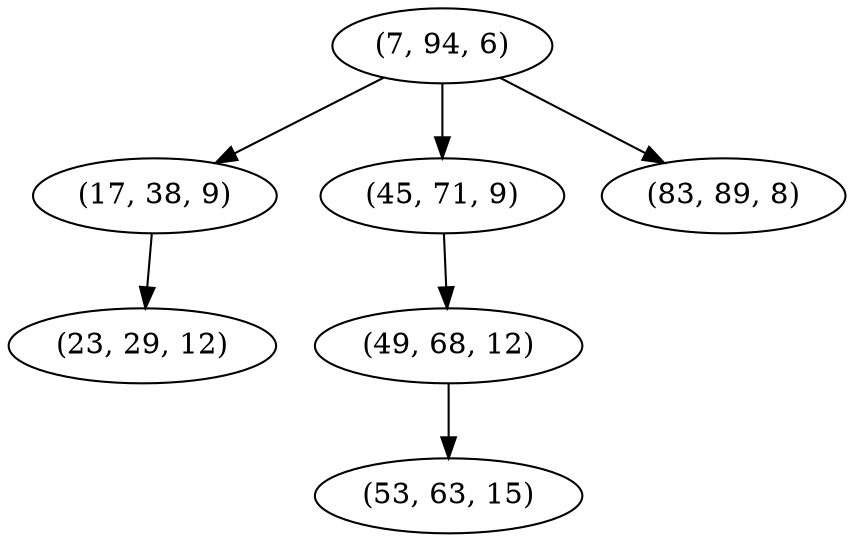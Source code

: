digraph tree {
    "(7, 94, 6)";
    "(17, 38, 9)";
    "(23, 29, 12)";
    "(45, 71, 9)";
    "(49, 68, 12)";
    "(53, 63, 15)";
    "(83, 89, 8)";
    "(7, 94, 6)" -> "(17, 38, 9)";
    "(7, 94, 6)" -> "(45, 71, 9)";
    "(7, 94, 6)" -> "(83, 89, 8)";
    "(17, 38, 9)" -> "(23, 29, 12)";
    "(45, 71, 9)" -> "(49, 68, 12)";
    "(49, 68, 12)" -> "(53, 63, 15)";
}
